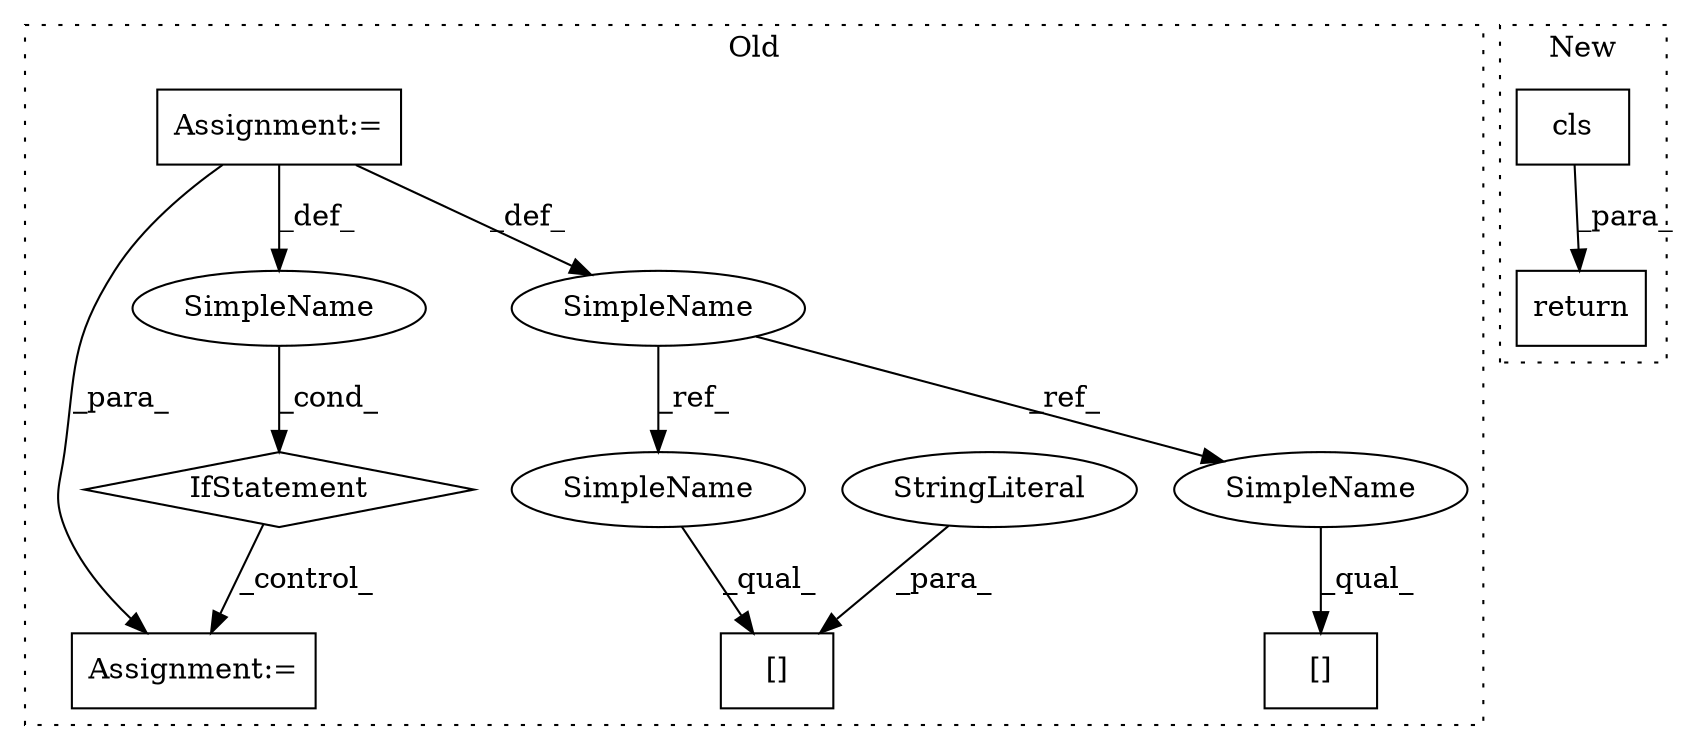 digraph G {
subgraph cluster0 {
1 [label="IfStatement" a="25" s="4419,4446" l="4,2" shape="diamond"];
4 [label="Assignment:=" a="7" s="4468" l="1" shape="box"];
5 [label="SimpleName" a="42" s="" l="" shape="ellipse"];
6 [label="Assignment:=" a="7" s="3950" l="4" shape="box"];
7 [label="[]" a="2" s="4423,4437" l="6,1" shape="box"];
8 [label="StringLiteral" a="45" s="4429" l="8" shape="ellipse"];
9 [label="[]" a="2" s="4288,4308" l="6,1" shape="box"];
10 [label="SimpleName" a="42" s="4221" l="5" shape="ellipse"];
11 [label="SimpleName" a="42" s="4423" l="5" shape="ellipse"];
12 [label="SimpleName" a="42" s="4288" l="5" shape="ellipse"];
label = "Old";
style="dotted";
}
subgraph cluster1 {
2 [label="cls" a="32" s="836,846" l="4,1" shape="box"];
3 [label="return" a="41" s="829" l="7" shape="box"];
label = "New";
style="dotted";
}
1 -> 4 [label="_control_"];
2 -> 3 [label="_para_"];
5 -> 1 [label="_cond_"];
6 -> 4 [label="_para_"];
6 -> 10 [label="_def_"];
6 -> 5 [label="_def_"];
8 -> 7 [label="_para_"];
10 -> 11 [label="_ref_"];
10 -> 12 [label="_ref_"];
11 -> 7 [label="_qual_"];
12 -> 9 [label="_qual_"];
}